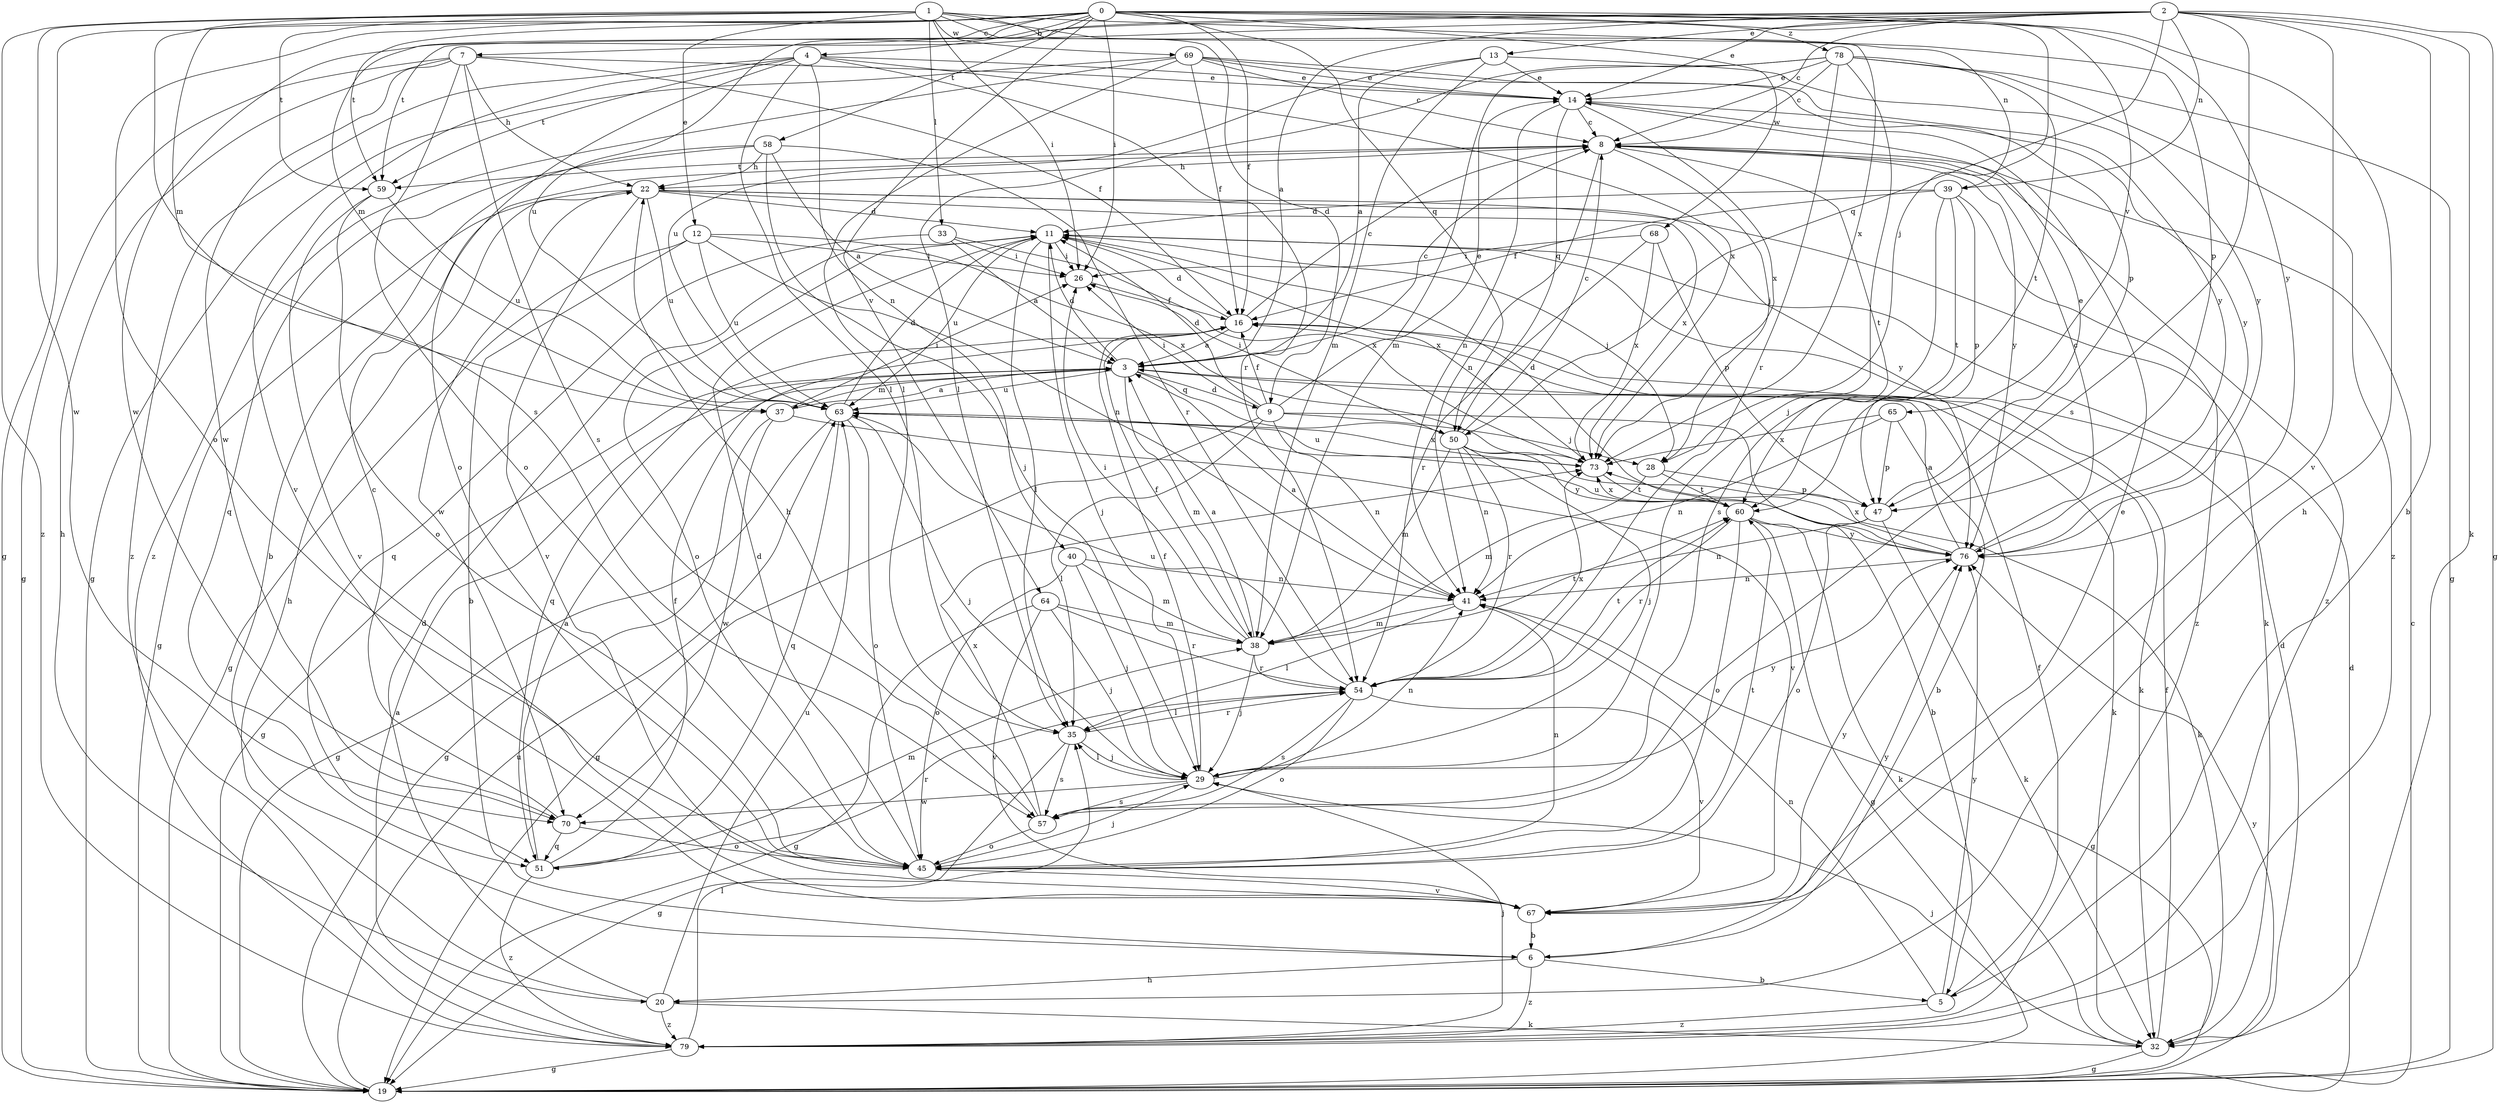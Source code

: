 strict digraph  {
0;
1;
2;
3;
4;
5;
6;
7;
8;
9;
11;
12;
13;
14;
16;
19;
20;
22;
26;
28;
29;
32;
33;
35;
37;
38;
39;
40;
41;
45;
47;
50;
51;
54;
57;
58;
59;
60;
63;
64;
65;
67;
68;
69;
70;
73;
76;
78;
79;
0 -> 4  [label=b];
0 -> 7  [label=c];
0 -> 16  [label=f];
0 -> 19  [label=g];
0 -> 20  [label=h];
0 -> 26  [label=i];
0 -> 28  [label=j];
0 -> 37  [label=m];
0 -> 45  [label=o];
0 -> 50  [label=q];
0 -> 58  [label=t];
0 -> 59  [label=t];
0 -> 63  [label=u];
0 -> 64  [label=v];
0 -> 65  [label=v];
0 -> 68  [label=w];
0 -> 76  [label=y];
0 -> 78  [label=z];
1 -> 9  [label=d];
1 -> 12  [label=e];
1 -> 26  [label=i];
1 -> 33  [label=l];
1 -> 39  [label=n];
1 -> 47  [label=p];
1 -> 57  [label=s];
1 -> 59  [label=t];
1 -> 69  [label=w];
1 -> 70  [label=w];
1 -> 73  [label=x];
1 -> 79  [label=z];
2 -> 3  [label=a];
2 -> 5  [label=b];
2 -> 8  [label=c];
2 -> 13  [label=e];
2 -> 14  [label=e];
2 -> 19  [label=g];
2 -> 32  [label=k];
2 -> 37  [label=m];
2 -> 39  [label=n];
2 -> 50  [label=q];
2 -> 57  [label=s];
2 -> 59  [label=t];
2 -> 67  [label=v];
2 -> 70  [label=w];
3 -> 8  [label=c];
3 -> 9  [label=d];
3 -> 11  [label=d];
3 -> 19  [label=g];
3 -> 32  [label=k];
3 -> 37  [label=m];
3 -> 38  [label=m];
3 -> 50  [label=q];
3 -> 63  [label=u];
4 -> 14  [label=e];
4 -> 35  [label=l];
4 -> 40  [label=n];
4 -> 45  [label=o];
4 -> 54  [label=r];
4 -> 59  [label=t];
4 -> 67  [label=v];
4 -> 73  [label=x];
4 -> 79  [label=z];
5 -> 16  [label=f];
5 -> 41  [label=n];
5 -> 76  [label=y];
5 -> 79  [label=z];
6 -> 5  [label=b];
6 -> 20  [label=h];
6 -> 76  [label=y];
6 -> 79  [label=z];
7 -> 14  [label=e];
7 -> 16  [label=f];
7 -> 19  [label=g];
7 -> 20  [label=h];
7 -> 22  [label=h];
7 -> 45  [label=o];
7 -> 57  [label=s];
7 -> 70  [label=w];
8 -> 22  [label=h];
8 -> 28  [label=j];
8 -> 41  [label=n];
8 -> 59  [label=t];
8 -> 60  [label=t];
8 -> 76  [label=y];
8 -> 79  [label=z];
9 -> 5  [label=b];
9 -> 11  [label=d];
9 -> 14  [label=e];
9 -> 16  [label=f];
9 -> 19  [label=g];
9 -> 26  [label=i];
9 -> 28  [label=j];
9 -> 35  [label=l];
9 -> 41  [label=n];
11 -> 26  [label=i];
11 -> 28  [label=j];
11 -> 29  [label=j];
11 -> 35  [label=l];
11 -> 45  [label=o];
11 -> 63  [label=u];
11 -> 73  [label=x];
12 -> 6  [label=b];
12 -> 19  [label=g];
12 -> 26  [label=i];
12 -> 41  [label=n];
12 -> 63  [label=u];
12 -> 73  [label=x];
13 -> 3  [label=a];
13 -> 14  [label=e];
13 -> 38  [label=m];
13 -> 63  [label=u];
13 -> 76  [label=y];
14 -> 8  [label=c];
14 -> 41  [label=n];
14 -> 50  [label=q];
14 -> 73  [label=x];
14 -> 76  [label=y];
16 -> 3  [label=a];
16 -> 8  [label=c];
16 -> 11  [label=d];
16 -> 32  [label=k];
16 -> 51  [label=q];
19 -> 8  [label=c];
19 -> 11  [label=d];
19 -> 63  [label=u];
19 -> 76  [label=y];
20 -> 11  [label=d];
20 -> 22  [label=h];
20 -> 32  [label=k];
20 -> 63  [label=u];
20 -> 79  [label=z];
22 -> 11  [label=d];
22 -> 19  [label=g];
22 -> 32  [label=k];
22 -> 63  [label=u];
22 -> 67  [label=v];
22 -> 70  [label=w];
22 -> 73  [label=x];
22 -> 76  [label=y];
26 -> 16  [label=f];
28 -> 38  [label=m];
28 -> 47  [label=p];
28 -> 60  [label=t];
29 -> 16  [label=f];
29 -> 35  [label=l];
29 -> 41  [label=n];
29 -> 57  [label=s];
29 -> 70  [label=w];
29 -> 76  [label=y];
32 -> 11  [label=d];
32 -> 16  [label=f];
32 -> 19  [label=g];
32 -> 29  [label=j];
33 -> 3  [label=a];
33 -> 26  [label=i];
33 -> 51  [label=q];
33 -> 73  [label=x];
35 -> 19  [label=g];
35 -> 29  [label=j];
35 -> 54  [label=r];
35 -> 57  [label=s];
37 -> 3  [label=a];
37 -> 19  [label=g];
37 -> 26  [label=i];
37 -> 67  [label=v];
37 -> 70  [label=w];
38 -> 3  [label=a];
38 -> 16  [label=f];
38 -> 26  [label=i];
38 -> 29  [label=j];
38 -> 54  [label=r];
38 -> 60  [label=t];
39 -> 11  [label=d];
39 -> 16  [label=f];
39 -> 47  [label=p];
39 -> 57  [label=s];
39 -> 60  [label=t];
39 -> 79  [label=z];
40 -> 29  [label=j];
40 -> 38  [label=m];
40 -> 41  [label=n];
40 -> 45  [label=o];
41 -> 3  [label=a];
41 -> 19  [label=g];
41 -> 35  [label=l];
41 -> 38  [label=m];
45 -> 11  [label=d];
45 -> 29  [label=j];
45 -> 41  [label=n];
45 -> 60  [label=t];
45 -> 67  [label=v];
47 -> 14  [label=e];
47 -> 32  [label=k];
47 -> 41  [label=n];
47 -> 45  [label=o];
50 -> 8  [label=c];
50 -> 26  [label=i];
50 -> 29  [label=j];
50 -> 32  [label=k];
50 -> 38  [label=m];
50 -> 41  [label=n];
50 -> 54  [label=r];
50 -> 76  [label=y];
51 -> 3  [label=a];
51 -> 16  [label=f];
51 -> 38  [label=m];
51 -> 54  [label=r];
51 -> 79  [label=z];
54 -> 35  [label=l];
54 -> 45  [label=o];
54 -> 57  [label=s];
54 -> 60  [label=t];
54 -> 63  [label=u];
54 -> 67  [label=v];
54 -> 73  [label=x];
57 -> 22  [label=h];
57 -> 45  [label=o];
57 -> 73  [label=x];
58 -> 3  [label=a];
58 -> 6  [label=b];
58 -> 22  [label=h];
58 -> 29  [label=j];
58 -> 51  [label=q];
58 -> 54  [label=r];
59 -> 45  [label=o];
59 -> 63  [label=u];
59 -> 67  [label=v];
60 -> 11  [label=d];
60 -> 19  [label=g];
60 -> 32  [label=k];
60 -> 45  [label=o];
60 -> 54  [label=r];
60 -> 73  [label=x];
60 -> 76  [label=y];
63 -> 11  [label=d];
63 -> 19  [label=g];
63 -> 29  [label=j];
63 -> 45  [label=o];
63 -> 51  [label=q];
63 -> 73  [label=x];
64 -> 19  [label=g];
64 -> 29  [label=j];
64 -> 38  [label=m];
64 -> 54  [label=r];
64 -> 67  [label=v];
65 -> 6  [label=b];
65 -> 41  [label=n];
65 -> 47  [label=p];
65 -> 73  [label=x];
67 -> 6  [label=b];
67 -> 14  [label=e];
67 -> 76  [label=y];
68 -> 26  [label=i];
68 -> 47  [label=p];
68 -> 54  [label=r];
68 -> 73  [label=x];
69 -> 8  [label=c];
69 -> 14  [label=e];
69 -> 16  [label=f];
69 -> 19  [label=g];
69 -> 35  [label=l];
69 -> 47  [label=p];
69 -> 76  [label=y];
69 -> 79  [label=z];
70 -> 8  [label=c];
70 -> 45  [label=o];
70 -> 51  [label=q];
73 -> 60  [label=t];
73 -> 63  [label=u];
76 -> 3  [label=a];
76 -> 8  [label=c];
76 -> 41  [label=n];
76 -> 63  [label=u];
76 -> 73  [label=x];
78 -> 8  [label=c];
78 -> 14  [label=e];
78 -> 19  [label=g];
78 -> 29  [label=j];
78 -> 35  [label=l];
78 -> 38  [label=m];
78 -> 54  [label=r];
78 -> 60  [label=t];
78 -> 79  [label=z];
79 -> 3  [label=a];
79 -> 19  [label=g];
79 -> 29  [label=j];
79 -> 35  [label=l];
}
